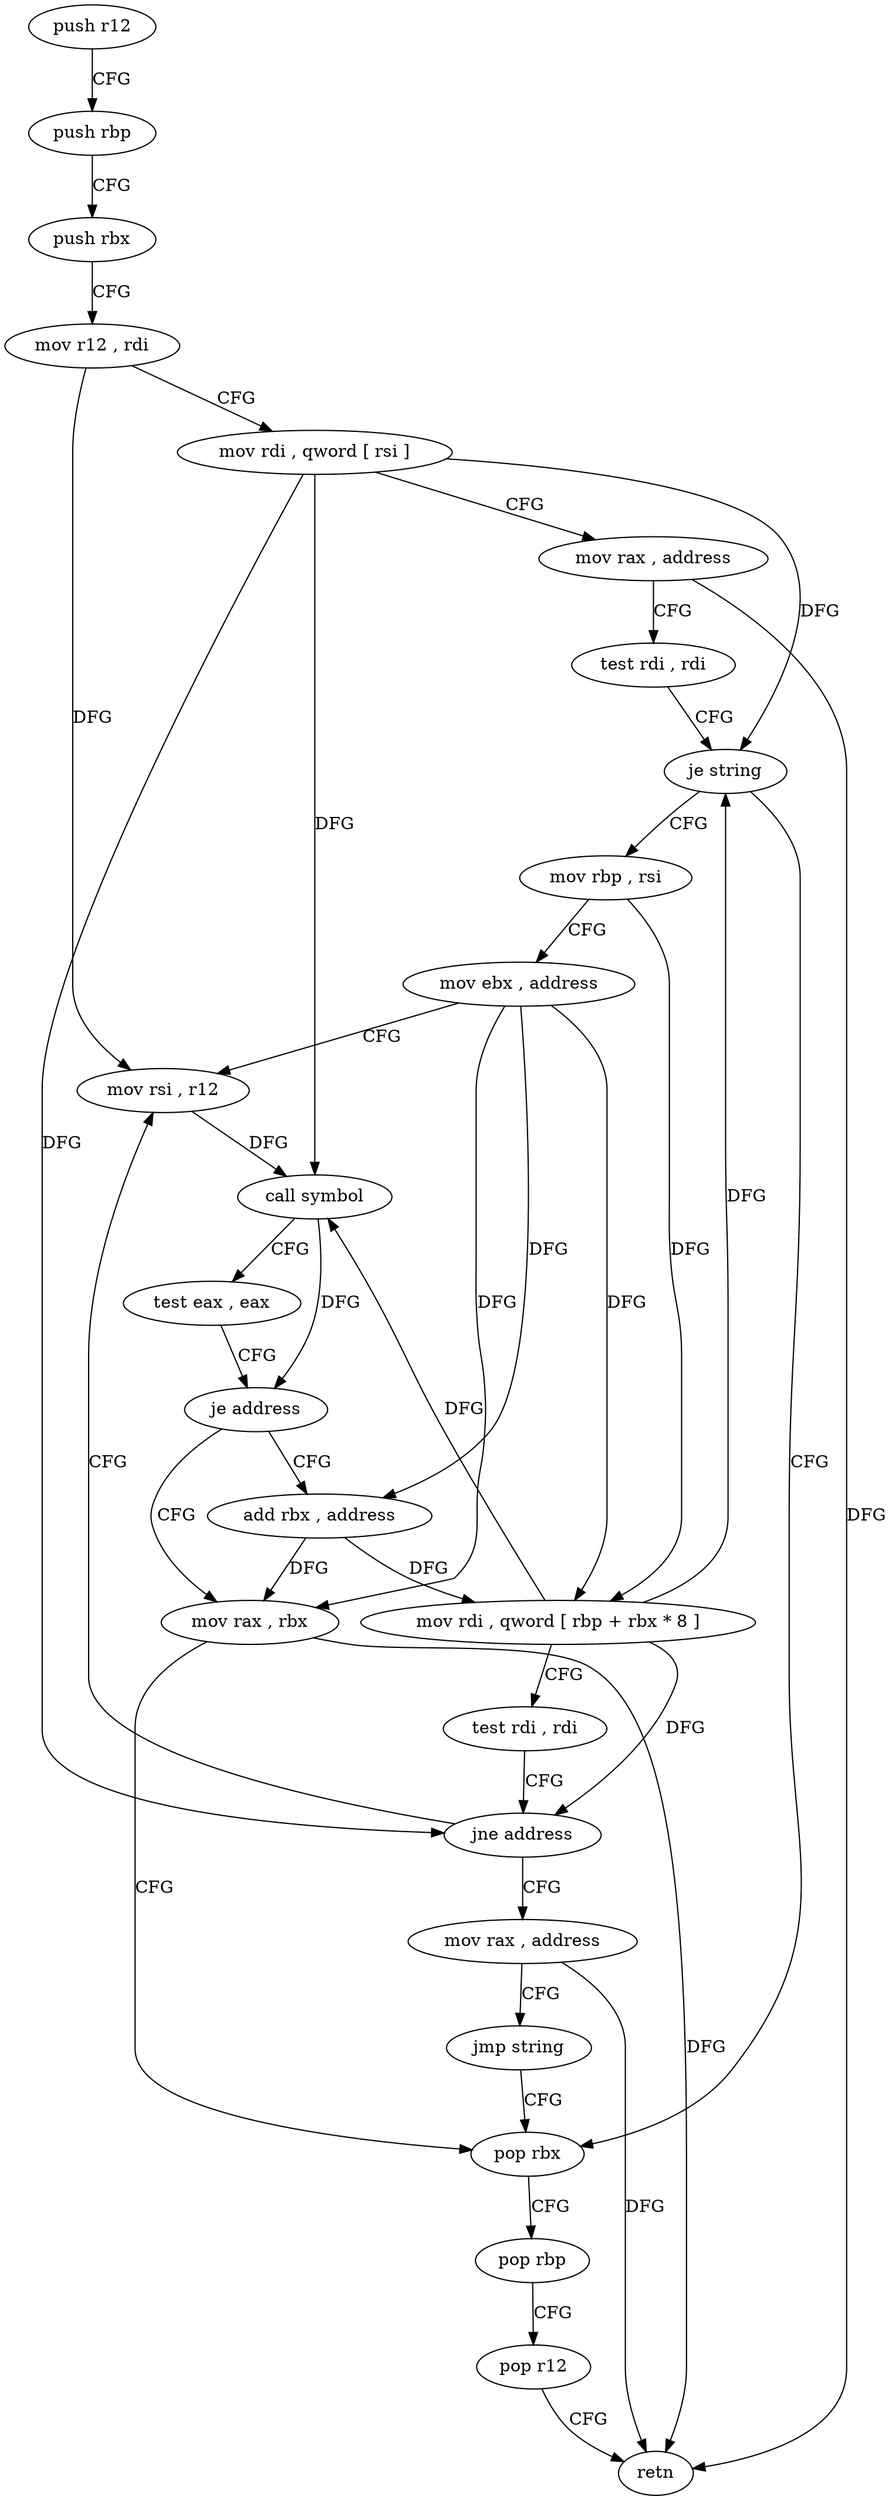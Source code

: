 digraph "func" {
"4396736" [label = "push r12" ]
"4396738" [label = "push rbp" ]
"4396739" [label = "push rbx" ]
"4396740" [label = "mov r12 , rdi" ]
"4396743" [label = "mov rdi , qword [ rsi ]" ]
"4396746" [label = "mov rax , address" ]
"4396753" [label = "test rdi , rdi" ]
"4396756" [label = "je string" ]
"4396804" [label = "pop rbx" ]
"4396758" [label = "mov rbp , rsi" ]
"4396805" [label = "pop rbp" ]
"4396806" [label = "pop r12" ]
"4396808" [label = "retn" ]
"4396761" [label = "mov ebx , address" ]
"4396766" [label = "mov rsi , r12" ]
"4396801" [label = "mov rax , rbx" ]
"4396778" [label = "add rbx , address" ]
"4396782" [label = "mov rdi , qword [ rbp + rbx * 8 ]" ]
"4396787" [label = "test rdi , rdi" ]
"4396790" [label = "jne address" ]
"4396792" [label = "mov rax , address" ]
"4396769" [label = "call symbol" ]
"4396774" [label = "test eax , eax" ]
"4396776" [label = "je address" ]
"4396799" [label = "jmp string" ]
"4396736" -> "4396738" [ label = "CFG" ]
"4396738" -> "4396739" [ label = "CFG" ]
"4396739" -> "4396740" [ label = "CFG" ]
"4396740" -> "4396743" [ label = "CFG" ]
"4396740" -> "4396766" [ label = "DFG" ]
"4396743" -> "4396746" [ label = "CFG" ]
"4396743" -> "4396756" [ label = "DFG" ]
"4396743" -> "4396769" [ label = "DFG" ]
"4396743" -> "4396790" [ label = "DFG" ]
"4396746" -> "4396753" [ label = "CFG" ]
"4396746" -> "4396808" [ label = "DFG" ]
"4396753" -> "4396756" [ label = "CFG" ]
"4396756" -> "4396804" [ label = "CFG" ]
"4396756" -> "4396758" [ label = "CFG" ]
"4396804" -> "4396805" [ label = "CFG" ]
"4396758" -> "4396761" [ label = "CFG" ]
"4396758" -> "4396782" [ label = "DFG" ]
"4396805" -> "4396806" [ label = "CFG" ]
"4396806" -> "4396808" [ label = "CFG" ]
"4396761" -> "4396766" [ label = "CFG" ]
"4396761" -> "4396801" [ label = "DFG" ]
"4396761" -> "4396778" [ label = "DFG" ]
"4396761" -> "4396782" [ label = "DFG" ]
"4396766" -> "4396769" [ label = "DFG" ]
"4396801" -> "4396804" [ label = "CFG" ]
"4396801" -> "4396808" [ label = "DFG" ]
"4396778" -> "4396782" [ label = "DFG" ]
"4396778" -> "4396801" [ label = "DFG" ]
"4396782" -> "4396787" [ label = "CFG" ]
"4396782" -> "4396756" [ label = "DFG" ]
"4396782" -> "4396769" [ label = "DFG" ]
"4396782" -> "4396790" [ label = "DFG" ]
"4396787" -> "4396790" [ label = "CFG" ]
"4396790" -> "4396766" [ label = "CFG" ]
"4396790" -> "4396792" [ label = "CFG" ]
"4396792" -> "4396799" [ label = "CFG" ]
"4396792" -> "4396808" [ label = "DFG" ]
"4396769" -> "4396774" [ label = "CFG" ]
"4396769" -> "4396776" [ label = "DFG" ]
"4396774" -> "4396776" [ label = "CFG" ]
"4396776" -> "4396801" [ label = "CFG" ]
"4396776" -> "4396778" [ label = "CFG" ]
"4396799" -> "4396804" [ label = "CFG" ]
}
